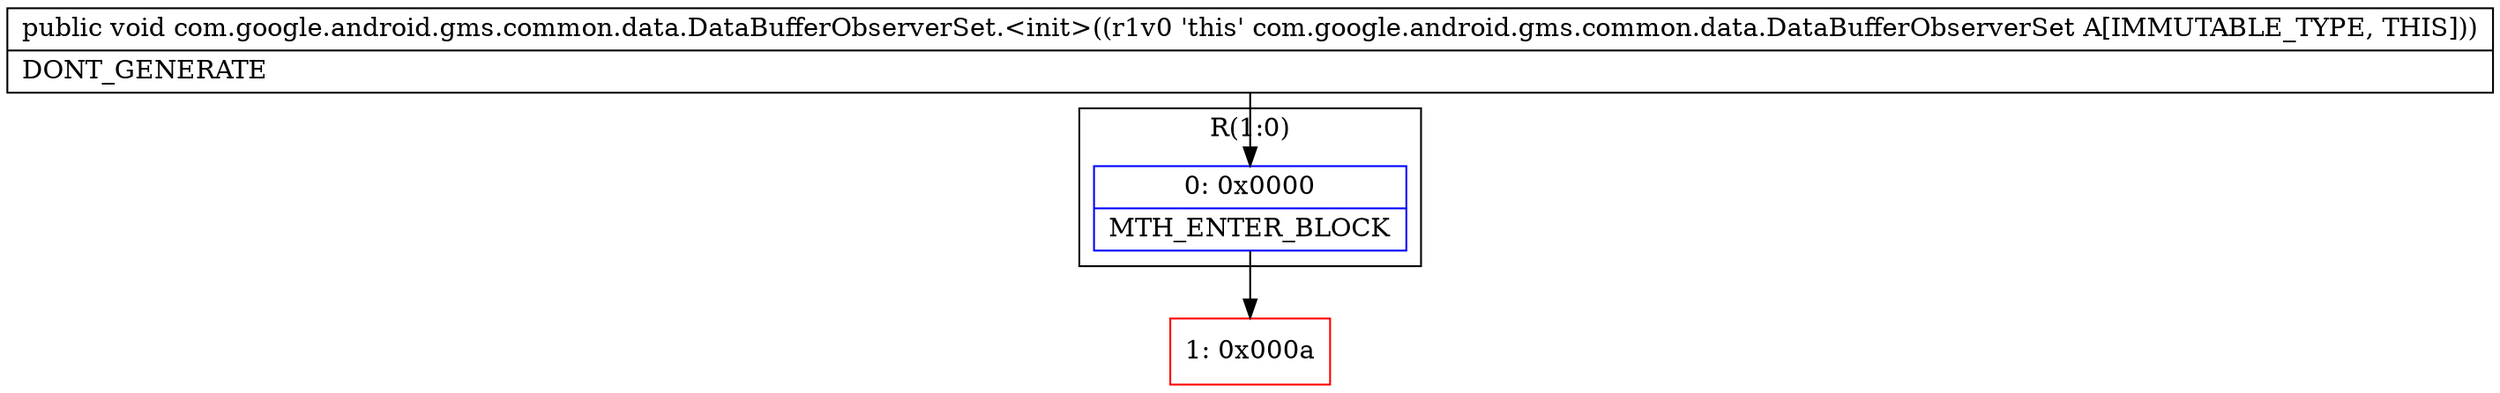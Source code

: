 digraph "CFG forcom.google.android.gms.common.data.DataBufferObserverSet.\<init\>()V" {
subgraph cluster_Region_2068117650 {
label = "R(1:0)";
node [shape=record,color=blue];
Node_0 [shape=record,label="{0\:\ 0x0000|MTH_ENTER_BLOCK\l}"];
}
Node_1 [shape=record,color=red,label="{1\:\ 0x000a}"];
MethodNode[shape=record,label="{public void com.google.android.gms.common.data.DataBufferObserverSet.\<init\>((r1v0 'this' com.google.android.gms.common.data.DataBufferObserverSet A[IMMUTABLE_TYPE, THIS]))  | DONT_GENERATE\l}"];
MethodNode -> Node_0;
Node_0 -> Node_1;
}

